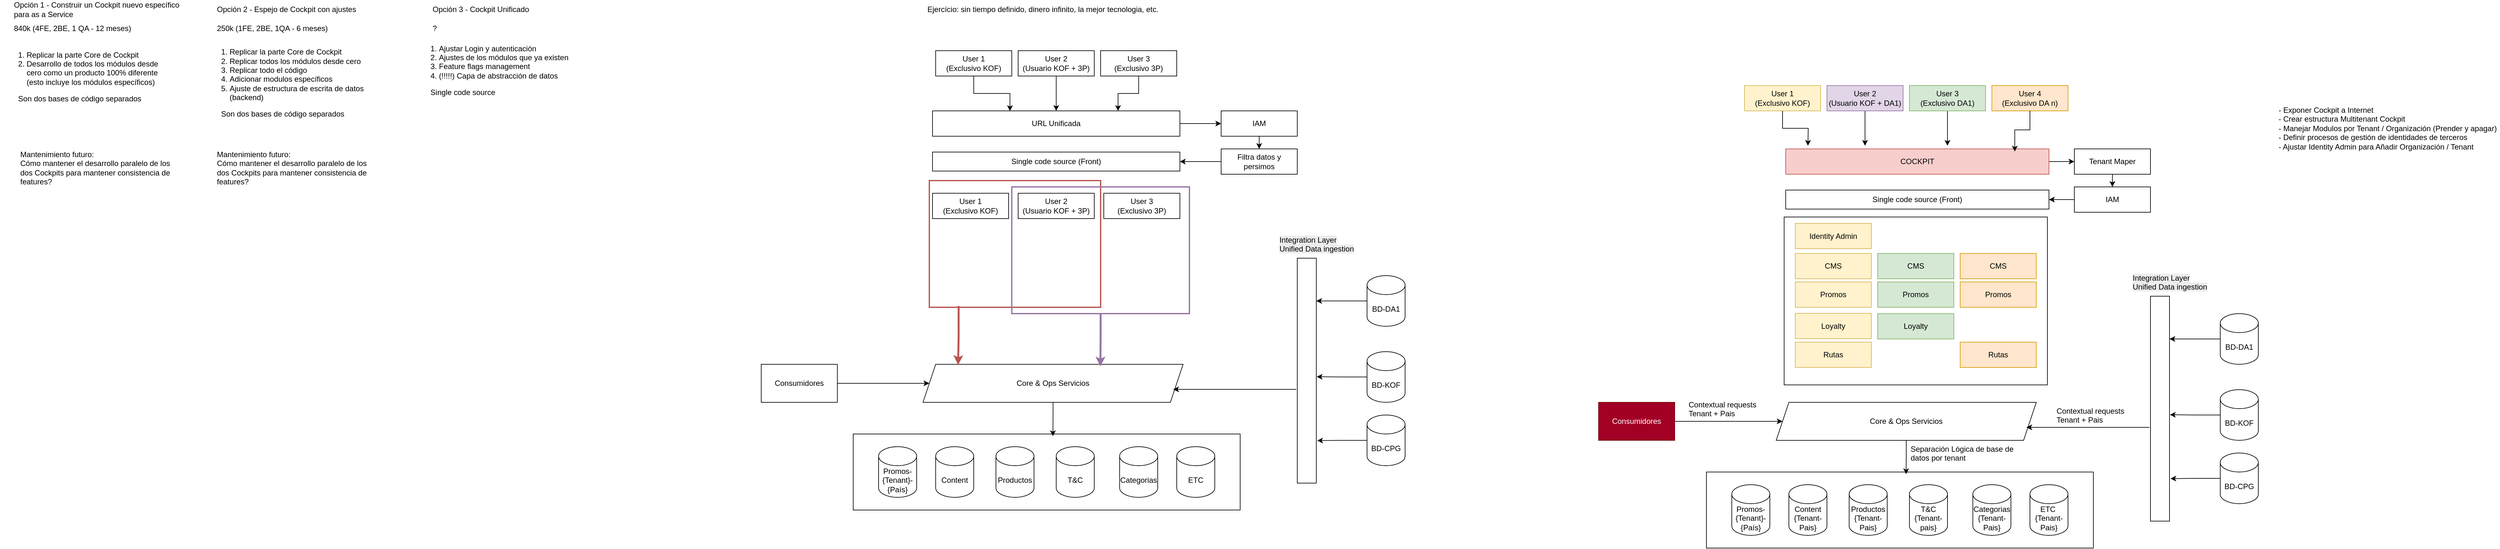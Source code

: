 <mxfile version="28.2.7">
  <diagram name="Página-1" id="Wu7hwuElQsuPuDVvXg_v">
    <mxGraphModel dx="1220" dy="680" grid="1" gridSize="10" guides="1" tooltips="1" connect="1" arrows="1" fold="1" page="1" pageScale="1" pageWidth="827" pageHeight="1169" math="0" shadow="0">
      <root>
        <mxCell id="0" />
        <mxCell id="1" parent="0" />
        <mxCell id="STXeZqaqaA8GETc3Noo8-48" value="" style="rounded=0;whiteSpace=wrap;html=1;" parent="1" vertex="1">
          <mxGeometry x="1545" y="735" width="610" height="120" as="geometry" />
        </mxCell>
        <mxCell id="fRw4ySLKxj_TL49dyoCy-1" value="Opción 1 - Construir un Cockpit nuevo específico para as a Service" style="text;html=1;align=left;verticalAlign=middle;whiteSpace=wrap;rounded=0;" parent="1" vertex="1">
          <mxGeometry x="220" y="50" width="270" height="30" as="geometry" />
        </mxCell>
        <mxCell id="fRw4ySLKxj_TL49dyoCy-2" value="Opción 2 - Espejo de Cockpit con ajustes" style="text;html=1;align=left;verticalAlign=middle;whiteSpace=wrap;rounded=0;" parent="1" vertex="1">
          <mxGeometry x="540" y="50" width="240" height="30" as="geometry" />
        </mxCell>
        <mxCell id="fRw4ySLKxj_TL49dyoCy-3" value="840k (4FE, 2BE, 1 QA - 12 meses)" style="text;html=1;align=left;verticalAlign=middle;whiteSpace=wrap;rounded=0;" parent="1" vertex="1">
          <mxGeometry x="220" y="80" width="200" height="30" as="geometry" />
        </mxCell>
        <mxCell id="fRw4ySLKxj_TL49dyoCy-4" value="&lt;ol&gt;&lt;li&gt;Replicar la parte Core de Cockpit&lt;/li&gt;&lt;li&gt;Desarrollo de todos los módulos desde cero como un producto 100% diferente (esto incluye los módulos específicos)&amp;nbsp;&lt;/li&gt;&lt;/ol&gt;&lt;div&gt;&lt;span style=&quot;white-space: pre;&quot;&gt;&#x9;&lt;/span&gt;Son dos bases de código separados&lt;/div&gt;" style="text;html=1;align=left;verticalAlign=middle;whiteSpace=wrap;rounded=0;" parent="1" vertex="1">
          <mxGeometry x="200" y="135" width="250" height="60" as="geometry" />
        </mxCell>
        <mxCell id="fRw4ySLKxj_TL49dyoCy-5" value="&lt;ol&gt;&lt;li&gt;Replicar la parte Core de Cockpit&lt;/li&gt;&lt;li&gt;Replicar todos los módulos desde cero&lt;/li&gt;&lt;li&gt;Replicar todo el código&lt;/li&gt;&lt;li&gt;Adicionar modulos específicos&lt;/li&gt;&lt;li&gt;Ajuste de estructura de escrita de datos (backend)&lt;/li&gt;&lt;/ol&gt;&lt;div&gt;&lt;span style=&quot;white-space: pre;&quot;&gt;&#x9;&lt;/span&gt;Son dos bases de código separados&lt;/div&gt;" style="text;html=1;align=left;verticalAlign=middle;whiteSpace=wrap;rounded=0;" parent="1" vertex="1">
          <mxGeometry x="520" y="130" width="260" height="90" as="geometry" />
        </mxCell>
        <mxCell id="fRw4ySLKxj_TL49dyoCy-6" value="Opción 3 - Cockpit Unificado" style="text;html=1;align=left;verticalAlign=middle;whiteSpace=wrap;rounded=0;" parent="1" vertex="1">
          <mxGeometry x="880" y="50" width="170" height="30" as="geometry" />
        </mxCell>
        <mxCell id="fRw4ySLKxj_TL49dyoCy-8" value="250k (1FE, 2BE, 1QA - 6 meses)" style="text;html=1;align=left;verticalAlign=middle;whiteSpace=wrap;rounded=0;" parent="1" vertex="1">
          <mxGeometry x="540" y="80" width="220" height="30" as="geometry" />
        </mxCell>
        <mxCell id="fRw4ySLKxj_TL49dyoCy-9" value="Mantenimiento futuro:&lt;div&gt;Cómo mantener el desarrollo paralelo de los dos Cockpits para mantener consistencia de features?&lt;/div&gt;" style="text;html=1;align=left;verticalAlign=middle;whiteSpace=wrap;rounded=0;" parent="1" vertex="1">
          <mxGeometry x="540" y="290" width="250" height="50" as="geometry" />
        </mxCell>
        <mxCell id="STXeZqaqaA8GETc3Noo8-1" value="Mantenimiento futuro:&lt;div&gt;Cómo mantener el desarrollo paralelo de los dos Cockpits para mantener consistencia de features?&lt;/div&gt;" style="text;html=1;align=left;verticalAlign=middle;whiteSpace=wrap;rounded=0;" parent="1" vertex="1">
          <mxGeometry x="230" y="290" width="250" height="50" as="geometry" />
        </mxCell>
        <mxCell id="STXeZqaqaA8GETc3Noo8-2" value="Ejercício: sin tiempo definido, dinero infinito, la mejor tecnologia, etc." style="text;html=1;align=left;verticalAlign=middle;whiteSpace=wrap;rounded=0;" parent="1" vertex="1">
          <mxGeometry x="1660" y="50" width="410" height="30" as="geometry" />
        </mxCell>
        <mxCell id="STXeZqaqaA8GETc3Noo8-16" style="edgeStyle=orthogonalEdgeStyle;rounded=0;orthogonalLoop=1;jettySize=auto;html=1;exitX=1;exitY=0.5;exitDx=0;exitDy=0;" parent="1" source="STXeZqaqaA8GETc3Noo8-3" target="STXeZqaqaA8GETc3Noo8-15" edge="1">
          <mxGeometry relative="1" as="geometry" />
        </mxCell>
        <mxCell id="STXeZqaqaA8GETc3Noo8-3" value="URL Unificada" style="rounded=0;whiteSpace=wrap;html=1;" parent="1" vertex="1">
          <mxGeometry x="1670" y="225" width="390" height="40" as="geometry" />
        </mxCell>
        <mxCell id="STXeZqaqaA8GETc3Noo8-4" value="User 1&lt;br&gt;(Exclusivo KOF)" style="rounded=0;whiteSpace=wrap;html=1;" parent="1" vertex="1">
          <mxGeometry x="1675" y="130" width="120" height="40" as="geometry" />
        </mxCell>
        <mxCell id="STXeZqaqaA8GETc3Noo8-8" style="edgeStyle=orthogonalEdgeStyle;rounded=0;orthogonalLoop=1;jettySize=auto;html=1;" parent="1" source="STXeZqaqaA8GETc3Noo8-5" target="STXeZqaqaA8GETc3Noo8-3" edge="1">
          <mxGeometry relative="1" as="geometry" />
        </mxCell>
        <mxCell id="STXeZqaqaA8GETc3Noo8-5" value="User 2&lt;br&gt;(Usuario KOF + 3P)" style="rounded=0;whiteSpace=wrap;html=1;" parent="1" vertex="1">
          <mxGeometry x="1805" y="130" width="120" height="40" as="geometry" />
        </mxCell>
        <mxCell id="STXeZqaqaA8GETc3Noo8-9" style="edgeStyle=orthogonalEdgeStyle;rounded=0;orthogonalLoop=1;jettySize=auto;html=1;entryX=0.75;entryY=0;entryDx=0;entryDy=0;" parent="1" source="STXeZqaqaA8GETc3Noo8-6" target="STXeZqaqaA8GETc3Noo8-3" edge="1">
          <mxGeometry relative="1" as="geometry" />
        </mxCell>
        <mxCell id="STXeZqaqaA8GETc3Noo8-6" value="User 3&lt;br&gt;(Exclusivo 3P)" style="rounded=0;whiteSpace=wrap;html=1;" parent="1" vertex="1">
          <mxGeometry x="1935" y="130" width="120" height="40" as="geometry" />
        </mxCell>
        <mxCell id="STXeZqaqaA8GETc3Noo8-7" style="edgeStyle=orthogonalEdgeStyle;rounded=0;orthogonalLoop=1;jettySize=auto;html=1;entryX=0.313;entryY=0.006;entryDx=0;entryDy=0;entryPerimeter=0;" parent="1" source="STXeZqaqaA8GETc3Noo8-4" target="STXeZqaqaA8GETc3Noo8-3" edge="1">
          <mxGeometry relative="1" as="geometry" />
        </mxCell>
        <mxCell id="STXeZqaqaA8GETc3Noo8-10" value="User 1&lt;br&gt;(Exclusivo KOF)" style="rounded=0;whiteSpace=wrap;html=1;" parent="1" vertex="1">
          <mxGeometry x="1670" y="355" width="120" height="40" as="geometry" />
        </mxCell>
        <mxCell id="STXeZqaqaA8GETc3Noo8-11" value="User 2&lt;br&gt;(Usuario KOF + 3P)" style="rounded=0;whiteSpace=wrap;html=1;" parent="1" vertex="1">
          <mxGeometry x="1805" y="355" width="120" height="40" as="geometry" />
        </mxCell>
        <mxCell id="STXeZqaqaA8GETc3Noo8-12" value="User 3&lt;br&gt;(Exclusivo 3P)" style="rounded=0;whiteSpace=wrap;html=1;" parent="1" vertex="1">
          <mxGeometry x="1940" y="355" width="120" height="40" as="geometry" />
        </mxCell>
        <mxCell id="STXeZqaqaA8GETc3Noo8-14" value="Single code source (Front)" style="rounded=0;whiteSpace=wrap;html=1;" parent="1" vertex="1">
          <mxGeometry x="1670" y="290" width="390" height="30" as="geometry" />
        </mxCell>
        <mxCell id="STXeZqaqaA8GETc3Noo8-19" style="edgeStyle=orthogonalEdgeStyle;rounded=0;orthogonalLoop=1;jettySize=auto;html=1;" parent="1" source="STXeZqaqaA8GETc3Noo8-15" target="STXeZqaqaA8GETc3Noo8-18" edge="1">
          <mxGeometry relative="1" as="geometry" />
        </mxCell>
        <mxCell id="STXeZqaqaA8GETc3Noo8-15" value="IAM" style="rounded=0;whiteSpace=wrap;html=1;" parent="1" vertex="1">
          <mxGeometry x="2125" y="225" width="120" height="40" as="geometry" />
        </mxCell>
        <mxCell id="STXeZqaqaA8GETc3Noo8-20" style="edgeStyle=orthogonalEdgeStyle;rounded=0;orthogonalLoop=1;jettySize=auto;html=1;" parent="1" source="STXeZqaqaA8GETc3Noo8-18" target="STXeZqaqaA8GETc3Noo8-14" edge="1">
          <mxGeometry relative="1" as="geometry" />
        </mxCell>
        <mxCell id="STXeZqaqaA8GETc3Noo8-18" value="Filtra datos y persimos" style="rounded=0;whiteSpace=wrap;html=1;" parent="1" vertex="1">
          <mxGeometry x="2125" y="285" width="120" height="40" as="geometry" />
        </mxCell>
        <mxCell id="STXeZqaqaA8GETc3Noo8-21" value="" style="rounded=0;whiteSpace=wrap;html=1;fillColor=none;strokeColor=#b85450;strokeWidth=2;" parent="1" vertex="1">
          <mxGeometry x="1665" y="335" width="270" height="200" as="geometry" />
        </mxCell>
        <mxCell id="STXeZqaqaA8GETc3Noo8-22" value="" style="rounded=0;whiteSpace=wrap;html=1;fillColor=none;strokeColor=#9673a6;strokeWidth=2;" parent="1" vertex="1">
          <mxGeometry x="1795" y="345" width="280" height="200" as="geometry" />
        </mxCell>
        <mxCell id="STXeZqaqaA8GETc3Noo8-28" value="Core &amp;amp; Ops Servicios" style="shape=parallelogram;perimeter=parallelogramPerimeter;whiteSpace=wrap;html=1;fixedSize=1;" parent="1" vertex="1">
          <mxGeometry x="1655" y="625" width="410" height="60" as="geometry" />
        </mxCell>
        <mxCell id="STXeZqaqaA8GETc3Noo8-29" value="BD-DA1" style="shape=cylinder3;whiteSpace=wrap;html=1;boundedLbl=1;backgroundOutline=1;size=15;" parent="1" vertex="1">
          <mxGeometry x="2355" y="485" width="60" height="80" as="geometry" />
        </mxCell>
        <mxCell id="STXeZqaqaA8GETc3Noo8-30" value="BD-KOF" style="shape=cylinder3;whiteSpace=wrap;html=1;boundedLbl=1;backgroundOutline=1;size=15;" parent="1" vertex="1">
          <mxGeometry x="2355" y="605" width="60" height="80" as="geometry" />
        </mxCell>
        <mxCell id="STXeZqaqaA8GETc3Noo8-31" value="BD-CPG" style="shape=cylinder3;whiteSpace=wrap;html=1;boundedLbl=1;backgroundOutline=1;size=15;" parent="1" vertex="1">
          <mxGeometry x="2355" y="705" width="60" height="80" as="geometry" />
        </mxCell>
        <mxCell id="STXeZqaqaA8GETc3Noo8-32" value="" style="rounded=0;whiteSpace=wrap;html=1;" parent="1" vertex="1">
          <mxGeometry x="2245" y="457.5" width="30" height="355" as="geometry" />
        </mxCell>
        <mxCell id="STXeZqaqaA8GETc3Noo8-33" value="&lt;span style=&quot;color: rgb(0, 0, 0); font-family: Helvetica; font-size: 12px; font-style: normal; font-variant-ligatures: normal; font-variant-caps: normal; font-weight: 400; letter-spacing: normal; orphans: 2; text-align: center; text-indent: 0px; text-transform: none; widows: 2; word-spacing: 0px; -webkit-text-stroke-width: 0px; white-space: normal; background-color: rgb(236, 236, 236); text-decoration-thickness: initial; text-decoration-style: initial; text-decoration-color: initial; float: none; display: inline !important;&quot;&gt;Integration Layer&lt;br&gt;Unified Data ingestion&lt;/span&gt;" style="text;whiteSpace=wrap;html=1;" parent="1" vertex="1">
          <mxGeometry x="2215" y="415" width="150" height="27.5" as="geometry" />
        </mxCell>
        <mxCell id="STXeZqaqaA8GETc3Noo8-34" style="edgeStyle=orthogonalEdgeStyle;rounded=0;orthogonalLoop=1;jettySize=auto;html=1;exitX=0;exitY=0.5;exitDx=0;exitDy=0;exitPerimeter=0;entryX=1;entryY=0.19;entryDx=0;entryDy=0;entryPerimeter=0;" parent="1" source="STXeZqaqaA8GETc3Noo8-29" target="STXeZqaqaA8GETc3Noo8-32" edge="1">
          <mxGeometry relative="1" as="geometry" />
        </mxCell>
        <mxCell id="STXeZqaqaA8GETc3Noo8-35" style="edgeStyle=orthogonalEdgeStyle;rounded=0;orthogonalLoop=1;jettySize=auto;html=1;exitX=0;exitY=0.5;exitDx=0;exitDy=0;exitPerimeter=0;entryX=1.023;entryY=0.527;entryDx=0;entryDy=0;entryPerimeter=0;" parent="1" source="STXeZqaqaA8GETc3Noo8-30" target="STXeZqaqaA8GETc3Noo8-32" edge="1">
          <mxGeometry relative="1" as="geometry" />
        </mxCell>
        <mxCell id="STXeZqaqaA8GETc3Noo8-36" style="edgeStyle=orthogonalEdgeStyle;rounded=0;orthogonalLoop=1;jettySize=auto;html=1;exitX=0;exitY=0.5;exitDx=0;exitDy=0;exitPerimeter=0;entryX=1.049;entryY=0.811;entryDx=0;entryDy=0;entryPerimeter=0;" parent="1" source="STXeZqaqaA8GETc3Noo8-31" target="STXeZqaqaA8GETc3Noo8-32" edge="1">
          <mxGeometry relative="1" as="geometry" />
        </mxCell>
        <mxCell id="STXeZqaqaA8GETc3Noo8-37" style="edgeStyle=orthogonalEdgeStyle;rounded=0;orthogonalLoop=1;jettySize=auto;html=1;exitX=-0.054;exitY=0.583;exitDx=0;exitDy=0;entryX=0.962;entryY=0.658;entryDx=0;entryDy=0;entryPerimeter=0;exitPerimeter=0;" parent="1" source="STXeZqaqaA8GETc3Noo8-32" target="STXeZqaqaA8GETc3Noo8-28" edge="1">
          <mxGeometry relative="1" as="geometry" />
        </mxCell>
        <mxCell id="STXeZqaqaA8GETc3Noo8-39" value="Promos-{Tenant}-{País}" style="shape=cylinder3;whiteSpace=wrap;html=1;boundedLbl=1;backgroundOutline=1;size=15;" parent="1" vertex="1">
          <mxGeometry x="1585" y="755" width="60" height="80" as="geometry" />
        </mxCell>
        <mxCell id="STXeZqaqaA8GETc3Noo8-40" value="Content" style="shape=cylinder3;whiteSpace=wrap;html=1;boundedLbl=1;backgroundOutline=1;size=15;" parent="1" vertex="1">
          <mxGeometry x="1675" y="755" width="60" height="80" as="geometry" />
        </mxCell>
        <mxCell id="STXeZqaqaA8GETc3Noo8-41" value="Productos" style="shape=cylinder3;whiteSpace=wrap;html=1;boundedLbl=1;backgroundOutline=1;size=15;" parent="1" vertex="1">
          <mxGeometry x="1770" y="755" width="60" height="80" as="geometry" />
        </mxCell>
        <mxCell id="STXeZqaqaA8GETc3Noo8-42" value="T&amp;amp;C" style="shape=cylinder3;whiteSpace=wrap;html=1;boundedLbl=1;backgroundOutline=1;size=15;" parent="1" vertex="1">
          <mxGeometry x="1865" y="755" width="60" height="80" as="geometry" />
        </mxCell>
        <mxCell id="STXeZqaqaA8GETc3Noo8-43" value="Categorias" style="shape=cylinder3;whiteSpace=wrap;html=1;boundedLbl=1;backgroundOutline=1;size=15;" parent="1" vertex="1">
          <mxGeometry x="1965" y="755" width="60" height="80" as="geometry" />
        </mxCell>
        <mxCell id="STXeZqaqaA8GETc3Noo8-44" value="ETC" style="shape=cylinder3;whiteSpace=wrap;html=1;boundedLbl=1;backgroundOutline=1;size=15;" parent="1" vertex="1">
          <mxGeometry x="2055" y="755" width="60" height="80" as="geometry" />
        </mxCell>
        <mxCell id="STXeZqaqaA8GETc3Noo8-45" style="edgeStyle=orthogonalEdgeStyle;rounded=0;orthogonalLoop=1;jettySize=auto;html=1;entryX=0.135;entryY=0.017;entryDx=0;entryDy=0;entryPerimeter=0;exitX=0.171;exitY=0.99;exitDx=0;exitDy=0;exitPerimeter=0;fillColor=#f8cecc;strokeColor=#b85450;strokeWidth=3;" parent="1" source="STXeZqaqaA8GETc3Noo8-21" target="STXeZqaqaA8GETc3Noo8-28" edge="1">
          <mxGeometry relative="1" as="geometry" />
        </mxCell>
        <mxCell id="STXeZqaqaA8GETc3Noo8-46" style="edgeStyle=orthogonalEdgeStyle;rounded=0;orthogonalLoop=1;jettySize=auto;html=1;entryX=0.682;entryY=0.054;entryDx=0;entryDy=0;entryPerimeter=0;fillColor=#e1d5e7;strokeColor=#9673a6;strokeWidth=3;" parent="1" source="STXeZqaqaA8GETc3Noo8-22" target="STXeZqaqaA8GETc3Noo8-28" edge="1">
          <mxGeometry relative="1" as="geometry" />
        </mxCell>
        <mxCell id="STXeZqaqaA8GETc3Noo8-49" style="edgeStyle=orthogonalEdgeStyle;rounded=0;orthogonalLoop=1;jettySize=auto;html=1;entryX=0.516;entryY=0.028;entryDx=0;entryDy=0;entryPerimeter=0;" parent="1" source="STXeZqaqaA8GETc3Noo8-28" target="STXeZqaqaA8GETc3Noo8-48" edge="1">
          <mxGeometry relative="1" as="geometry" />
        </mxCell>
        <mxCell id="STXeZqaqaA8GETc3Noo8-52" style="edgeStyle=orthogonalEdgeStyle;rounded=0;orthogonalLoop=1;jettySize=auto;html=1;exitX=1;exitY=0.5;exitDx=0;exitDy=0;" parent="1" source="STXeZqaqaA8GETc3Noo8-51" target="STXeZqaqaA8GETc3Noo8-28" edge="1">
          <mxGeometry relative="1" as="geometry">
            <mxPoint x="1515" y="655" as="sourcePoint" />
          </mxGeometry>
        </mxCell>
        <mxCell id="STXeZqaqaA8GETc3Noo8-51" value="Consumidores" style="rounded=0;whiteSpace=wrap;html=1;" parent="1" vertex="1">
          <mxGeometry x="1400" y="625" width="120" height="60" as="geometry" />
        </mxCell>
        <mxCell id="STXeZqaqaA8GETc3Noo8-53" value="&lt;ol&gt;&lt;li&gt;Ajustar Login y autenticación&lt;/li&gt;&lt;li&gt;Ajustes de los módulos que ya existen&lt;/li&gt;&lt;li&gt;Feature flags management&lt;/li&gt;&lt;li&gt;(!!!!!) Capa de abstracción de datos&lt;/li&gt;&lt;/ol&gt;&lt;div&gt;&lt;span style=&quot;white-space: pre;&quot;&gt;&#x9;&lt;/span&gt;Single code source&lt;/div&gt;" style="text;html=1;align=left;verticalAlign=middle;whiteSpace=wrap;rounded=0;" parent="1" vertex="1">
          <mxGeometry x="850" y="110" width="260" height="90" as="geometry" />
        </mxCell>
        <mxCell id="STXeZqaqaA8GETc3Noo8-54" value="?" style="text;html=1;align=left;verticalAlign=middle;whiteSpace=wrap;rounded=0;" parent="1" vertex="1">
          <mxGeometry x="880" y="80" width="220" height="30" as="geometry" />
        </mxCell>
        <mxCell id="oagNUMbqZlV5k69SQIgw-1" value="" style="rounded=0;whiteSpace=wrap;html=1;" vertex="1" parent="1">
          <mxGeometry x="2890" y="795" width="610" height="120" as="geometry" />
        </mxCell>
        <mxCell id="oagNUMbqZlV5k69SQIgw-3" style="edgeStyle=orthogonalEdgeStyle;rounded=0;orthogonalLoop=1;jettySize=auto;html=1;exitX=1;exitY=0.5;exitDx=0;exitDy=0;" edge="1" parent="1" source="oagNUMbqZlV5k69SQIgw-4" target="oagNUMbqZlV5k69SQIgw-16">
          <mxGeometry relative="1" as="geometry" />
        </mxCell>
        <mxCell id="oagNUMbqZlV5k69SQIgw-4" value="COCKPIT" style="rounded=0;whiteSpace=wrap;html=1;fillColor=#f8cecc;strokeColor=#b85450;" vertex="1" parent="1">
          <mxGeometry x="3015" y="285" width="415" height="40" as="geometry" />
        </mxCell>
        <mxCell id="oagNUMbqZlV5k69SQIgw-5" value="User 1&lt;br&gt;(Exclusivo KOF)" style="rounded=0;whiteSpace=wrap;html=1;fillColor=#fff2cc;strokeColor=#d6b656;align=center;verticalAlign=middle;fontFamily=Helvetica;fontSize=12;fontColor=default;" vertex="1" parent="1">
          <mxGeometry x="2950" y="185" width="120" height="40" as="geometry" />
        </mxCell>
        <mxCell id="oagNUMbqZlV5k69SQIgw-6" style="edgeStyle=orthogonalEdgeStyle;rounded=0;orthogonalLoop=1;jettySize=auto;html=1;" edge="1" parent="1" source="oagNUMbqZlV5k69SQIgw-7">
          <mxGeometry relative="1" as="geometry">
            <mxPoint x="3140" y="280" as="targetPoint" />
          </mxGeometry>
        </mxCell>
        <mxCell id="oagNUMbqZlV5k69SQIgw-7" value="User 2&lt;br&gt;(Usuario KOF + DA1)" style="rounded=0;whiteSpace=wrap;html=1;fillColor=#e1d5e7;strokeColor=#9673a6;" vertex="1" parent="1">
          <mxGeometry x="3080" y="185" width="120" height="40" as="geometry" />
        </mxCell>
        <mxCell id="oagNUMbqZlV5k69SQIgw-8" style="edgeStyle=orthogonalEdgeStyle;rounded=0;orthogonalLoop=1;jettySize=auto;html=1;" edge="1" parent="1" source="oagNUMbqZlV5k69SQIgw-9">
          <mxGeometry relative="1" as="geometry">
            <mxPoint x="3270" y="280" as="targetPoint" />
          </mxGeometry>
        </mxCell>
        <mxCell id="oagNUMbqZlV5k69SQIgw-9" value="User 3&lt;br&gt;(Exclusivo DA1)" style="rounded=0;whiteSpace=wrap;html=1;fillColor=#d5e8d4;strokeColor=#82b366;" vertex="1" parent="1">
          <mxGeometry x="3210" y="185" width="120" height="40" as="geometry" />
        </mxCell>
        <mxCell id="oagNUMbqZlV5k69SQIgw-10" style="edgeStyle=orthogonalEdgeStyle;rounded=0;orthogonalLoop=1;jettySize=auto;html=1;" edge="1" parent="1" source="oagNUMbqZlV5k69SQIgw-5">
          <mxGeometry relative="1" as="geometry">
            <mxPoint x="3050" y="280" as="targetPoint" />
          </mxGeometry>
        </mxCell>
        <mxCell id="oagNUMbqZlV5k69SQIgw-14" value="Single code source (Front)" style="rounded=0;whiteSpace=wrap;html=1;" vertex="1" parent="1">
          <mxGeometry x="3015" y="350" width="415" height="30" as="geometry" />
        </mxCell>
        <mxCell id="oagNUMbqZlV5k69SQIgw-15" style="edgeStyle=orthogonalEdgeStyle;rounded=0;orthogonalLoop=1;jettySize=auto;html=1;" edge="1" parent="1" source="oagNUMbqZlV5k69SQIgw-16" target="oagNUMbqZlV5k69SQIgw-18">
          <mxGeometry relative="1" as="geometry" />
        </mxCell>
        <mxCell id="oagNUMbqZlV5k69SQIgw-16" value="Tenant Maper" style="rounded=0;whiteSpace=wrap;html=1;" vertex="1" parent="1">
          <mxGeometry x="3470" y="285" width="120" height="40" as="geometry" />
        </mxCell>
        <mxCell id="oagNUMbqZlV5k69SQIgw-17" style="edgeStyle=orthogonalEdgeStyle;rounded=0;orthogonalLoop=1;jettySize=auto;html=1;" edge="1" parent="1" source="oagNUMbqZlV5k69SQIgw-18" target="oagNUMbqZlV5k69SQIgw-14">
          <mxGeometry relative="1" as="geometry" />
        </mxCell>
        <mxCell id="oagNUMbqZlV5k69SQIgw-18" value="IAM" style="rounded=0;whiteSpace=wrap;html=1;" vertex="1" parent="1">
          <mxGeometry x="3470" y="345" width="120" height="40" as="geometry" />
        </mxCell>
        <mxCell id="oagNUMbqZlV5k69SQIgw-21" value="Core &amp;amp; Ops Servicios" style="shape=parallelogram;perimeter=parallelogramPerimeter;whiteSpace=wrap;html=1;fixedSize=1;" vertex="1" parent="1">
          <mxGeometry x="3000" y="685" width="410" height="60" as="geometry" />
        </mxCell>
        <mxCell id="oagNUMbqZlV5k69SQIgw-22" value="BD-DA1" style="shape=cylinder3;whiteSpace=wrap;html=1;boundedLbl=1;backgroundOutline=1;size=15;" vertex="1" parent="1">
          <mxGeometry x="3700" y="545" width="60" height="80" as="geometry" />
        </mxCell>
        <mxCell id="oagNUMbqZlV5k69SQIgw-23" value="BD-KOF" style="shape=cylinder3;whiteSpace=wrap;html=1;boundedLbl=1;backgroundOutline=1;size=15;" vertex="1" parent="1">
          <mxGeometry x="3700" y="665" width="60" height="80" as="geometry" />
        </mxCell>
        <mxCell id="oagNUMbqZlV5k69SQIgw-24" value="BD-CPG" style="shape=cylinder3;whiteSpace=wrap;html=1;boundedLbl=1;backgroundOutline=1;size=15;" vertex="1" parent="1">
          <mxGeometry x="3700" y="765" width="60" height="80" as="geometry" />
        </mxCell>
        <mxCell id="oagNUMbqZlV5k69SQIgw-25" value="" style="rounded=0;whiteSpace=wrap;html=1;" vertex="1" parent="1">
          <mxGeometry x="3590" y="517.5" width="30" height="355" as="geometry" />
        </mxCell>
        <mxCell id="oagNUMbqZlV5k69SQIgw-26" value="&lt;span style=&quot;color: rgb(0, 0, 0); font-family: Helvetica; font-size: 12px; font-style: normal; font-variant-ligatures: normal; font-variant-caps: normal; font-weight: 400; letter-spacing: normal; orphans: 2; text-align: center; text-indent: 0px; text-transform: none; widows: 2; word-spacing: 0px; -webkit-text-stroke-width: 0px; white-space: normal; background-color: rgb(236, 236, 236); text-decoration-thickness: initial; text-decoration-style: initial; text-decoration-color: initial; float: none; display: inline !important;&quot;&gt;Integration Layer&lt;br&gt;Unified Data ingestion&lt;/span&gt;" style="text;whiteSpace=wrap;html=1;" vertex="1" parent="1">
          <mxGeometry x="3560" y="475" width="150" height="27.5" as="geometry" />
        </mxCell>
        <mxCell id="oagNUMbqZlV5k69SQIgw-27" style="edgeStyle=orthogonalEdgeStyle;rounded=0;orthogonalLoop=1;jettySize=auto;html=1;exitX=0;exitY=0.5;exitDx=0;exitDy=0;exitPerimeter=0;entryX=1;entryY=0.19;entryDx=0;entryDy=0;entryPerimeter=0;" edge="1" parent="1" source="oagNUMbqZlV5k69SQIgw-22" target="oagNUMbqZlV5k69SQIgw-25">
          <mxGeometry relative="1" as="geometry" />
        </mxCell>
        <mxCell id="oagNUMbqZlV5k69SQIgw-28" style="edgeStyle=orthogonalEdgeStyle;rounded=0;orthogonalLoop=1;jettySize=auto;html=1;exitX=0;exitY=0.5;exitDx=0;exitDy=0;exitPerimeter=0;entryX=1.023;entryY=0.527;entryDx=0;entryDy=0;entryPerimeter=0;" edge="1" parent="1" source="oagNUMbqZlV5k69SQIgw-23" target="oagNUMbqZlV5k69SQIgw-25">
          <mxGeometry relative="1" as="geometry" />
        </mxCell>
        <mxCell id="oagNUMbqZlV5k69SQIgw-29" style="edgeStyle=orthogonalEdgeStyle;rounded=0;orthogonalLoop=1;jettySize=auto;html=1;exitX=0;exitY=0.5;exitDx=0;exitDy=0;exitPerimeter=0;entryX=1.049;entryY=0.811;entryDx=0;entryDy=0;entryPerimeter=0;" edge="1" parent="1" source="oagNUMbqZlV5k69SQIgw-24" target="oagNUMbqZlV5k69SQIgw-25">
          <mxGeometry relative="1" as="geometry" />
        </mxCell>
        <mxCell id="oagNUMbqZlV5k69SQIgw-30" style="edgeStyle=orthogonalEdgeStyle;rounded=0;orthogonalLoop=1;jettySize=auto;html=1;exitX=-0.054;exitY=0.583;exitDx=0;exitDy=0;entryX=0.962;entryY=0.658;entryDx=0;entryDy=0;entryPerimeter=0;exitPerimeter=0;" edge="1" parent="1" source="oagNUMbqZlV5k69SQIgw-25" target="oagNUMbqZlV5k69SQIgw-21">
          <mxGeometry relative="1" as="geometry" />
        </mxCell>
        <mxCell id="oagNUMbqZlV5k69SQIgw-31" value="Promos-{Tenant}-{País}" style="shape=cylinder3;whiteSpace=wrap;html=1;boundedLbl=1;backgroundOutline=1;size=15;" vertex="1" parent="1">
          <mxGeometry x="2930" y="815" width="60" height="80" as="geometry" />
        </mxCell>
        <mxCell id="oagNUMbqZlV5k69SQIgw-32" value="Content&lt;div&gt;{Tenant-Pais}&lt;/div&gt;" style="shape=cylinder3;whiteSpace=wrap;html=1;boundedLbl=1;backgroundOutline=1;size=15;" vertex="1" parent="1">
          <mxGeometry x="3020" y="815" width="60" height="80" as="geometry" />
        </mxCell>
        <mxCell id="oagNUMbqZlV5k69SQIgw-33" value="Productos {Tenant-Pais}" style="shape=cylinder3;whiteSpace=wrap;html=1;boundedLbl=1;backgroundOutline=1;size=15;" vertex="1" parent="1">
          <mxGeometry x="3115" y="815" width="60" height="80" as="geometry" />
        </mxCell>
        <mxCell id="oagNUMbqZlV5k69SQIgw-34" value="T&amp;amp;C&lt;div&gt;{Tenant-pais}&lt;/div&gt;" style="shape=cylinder3;whiteSpace=wrap;html=1;boundedLbl=1;backgroundOutline=1;size=15;" vertex="1" parent="1">
          <mxGeometry x="3210" y="815" width="60" height="80" as="geometry" />
        </mxCell>
        <mxCell id="oagNUMbqZlV5k69SQIgw-35" value="Categorias {Tenant-Pais}" style="shape=cylinder3;whiteSpace=wrap;html=1;boundedLbl=1;backgroundOutline=1;size=15;" vertex="1" parent="1">
          <mxGeometry x="3310" y="815" width="60" height="80" as="geometry" />
        </mxCell>
        <mxCell id="oagNUMbqZlV5k69SQIgw-36" value="ETC&amp;nbsp;&lt;br&gt;{Tenant-Pais}" style="shape=cylinder3;whiteSpace=wrap;html=1;boundedLbl=1;backgroundOutline=1;size=15;" vertex="1" parent="1">
          <mxGeometry x="3400" y="815" width="60" height="80" as="geometry" />
        </mxCell>
        <mxCell id="oagNUMbqZlV5k69SQIgw-39" style="edgeStyle=orthogonalEdgeStyle;rounded=0;orthogonalLoop=1;jettySize=auto;html=1;entryX=0.516;entryY=0.028;entryDx=0;entryDy=0;entryPerimeter=0;" edge="1" parent="1" source="oagNUMbqZlV5k69SQIgw-21" target="oagNUMbqZlV5k69SQIgw-1">
          <mxGeometry relative="1" as="geometry" />
        </mxCell>
        <mxCell id="oagNUMbqZlV5k69SQIgw-40" style="edgeStyle=orthogonalEdgeStyle;rounded=0;orthogonalLoop=1;jettySize=auto;html=1;exitX=1;exitY=0.5;exitDx=0;exitDy=0;" edge="1" parent="1" target="oagNUMbqZlV5k69SQIgw-21" source="oagNUMbqZlV5k69SQIgw-41">
          <mxGeometry relative="1" as="geometry">
            <mxPoint x="2860" y="745" as="sourcePoint" />
          </mxGeometry>
        </mxCell>
        <mxCell id="oagNUMbqZlV5k69SQIgw-41" value="Consumidores" style="rounded=0;whiteSpace=wrap;html=1;fillColor=#a20025;fontColor=#ffffff;strokeColor=#6F0000;" vertex="1" parent="1">
          <mxGeometry x="2720" y="685" width="120" height="60" as="geometry" />
        </mxCell>
        <mxCell id="oagNUMbqZlV5k69SQIgw-42" value="&lt;div style=&quot;&quot;&gt;&lt;span style=&quot;background-color: transparent; color: light-dark(rgb(0, 0, 0), rgb(255, 255, 255));&quot;&gt;- Exponer Cockpit a Internet&lt;/span&gt;&lt;/div&gt;&lt;div style=&quot;&quot;&gt;&lt;span style=&quot;background-color: transparent; color: light-dark(rgb(0, 0, 0), rgb(255, 255, 255));&quot;&gt;- Crear estructura Multitenant Cockpit&lt;/span&gt;&lt;/div&gt;&lt;div style=&quot;&quot;&gt;&lt;span style=&quot;background-color: transparent; color: light-dark(rgb(0, 0, 0), rgb(255, 255, 255));&quot;&gt;- Manejar Modulos por Tenant / Organización (Prender y apagar)&lt;/span&gt;&lt;/div&gt;&lt;div style=&quot;&quot;&gt;&lt;span style=&quot;background-color: transparent; color: light-dark(rgb(0, 0, 0), rgb(255, 255, 255));&quot;&gt;- Definir procesos de gestión de identidades de terceros&lt;/span&gt;&lt;/div&gt;&lt;div style=&quot;&quot;&gt;&lt;span style=&quot;background-color: transparent; color: light-dark(rgb(0, 0, 0), rgb(255, 255, 255));&quot;&gt;- Ajustar Identity Admin para Añadir Organización / Tenant&lt;/span&gt;&lt;/div&gt;" style="text;whiteSpace=wrap;html=1;" vertex="1" parent="1">
          <mxGeometry x="3790" y="210" width="350" height="110" as="geometry" />
        </mxCell>
        <mxCell id="oagNUMbqZlV5k69SQIgw-43" value="&lt;div style=&quot;&quot;&gt;&lt;span style=&quot;background-color: transparent; color: light-dark(rgb(0, 0, 0), rgb(255, 255, 255));&quot;&gt;Contextual requests&amp;nbsp;&lt;br&gt;Tenant + Pais&lt;/span&gt;&lt;/div&gt;" style="text;whiteSpace=wrap;html=1;align=left;" vertex="1" parent="1">
          <mxGeometry x="2860" y="675" width="170" height="40" as="geometry" />
        </mxCell>
        <mxCell id="oagNUMbqZlV5k69SQIgw-44" value="&lt;div style=&quot;&quot;&gt;&lt;span style=&quot;background-color: transparent; color: light-dark(rgb(0, 0, 0), rgb(255, 255, 255));&quot;&gt;Contextual requests&amp;nbsp;&lt;br&gt;Tenant + Pais&lt;/span&gt;&lt;/div&gt;" style="text;whiteSpace=wrap;html=1;align=left;" vertex="1" parent="1">
          <mxGeometry x="3440" y="685" width="170" height="40" as="geometry" />
        </mxCell>
        <mxCell id="oagNUMbqZlV5k69SQIgw-45" value="&lt;div style=&quot;&quot;&gt;Separación Lógica de base de datos por tenant&lt;/div&gt;" style="text;whiteSpace=wrap;html=1;align=left;" vertex="1" parent="1">
          <mxGeometry x="3210" y="745" width="170" height="40" as="geometry" />
        </mxCell>
        <mxCell id="oagNUMbqZlV5k69SQIgw-46" value="" style="rounded=0;whiteSpace=wrap;html=1;" vertex="1" parent="1">
          <mxGeometry x="3012.5" y="392.5" width="415" height="265" as="geometry" />
        </mxCell>
        <mxCell id="oagNUMbqZlV5k69SQIgw-47" value="Identity Admin" style="rounded=0;whiteSpace=wrap;html=1;fillColor=#fff2cc;strokeColor=#d6b656;align=center;verticalAlign=middle;fontFamily=Helvetica;fontSize=12;fontColor=default;" vertex="1" parent="1">
          <mxGeometry x="3030" y="402.5" width="120" height="40" as="geometry" />
        </mxCell>
        <mxCell id="oagNUMbqZlV5k69SQIgw-48" value="CMS" style="rounded=0;whiteSpace=wrap;html=1;fillColor=#fff2cc;strokeColor=#d6b656;align=center;verticalAlign=middle;fontFamily=Helvetica;fontSize=12;fontColor=default;" vertex="1" parent="1">
          <mxGeometry x="3030" y="450" width="120" height="40" as="geometry" />
        </mxCell>
        <mxCell id="oagNUMbqZlV5k69SQIgw-49" value="Promos" style="rounded=0;whiteSpace=wrap;html=1;fillColor=#fff2cc;strokeColor=#d6b656;align=center;verticalAlign=middle;fontFamily=Helvetica;fontSize=12;fontColor=default;" vertex="1" parent="1">
          <mxGeometry x="3030" y="495" width="120" height="40" as="geometry" />
        </mxCell>
        <mxCell id="oagNUMbqZlV5k69SQIgw-50" value="Loyalty" style="rounded=0;whiteSpace=wrap;html=1;fillColor=#fff2cc;strokeColor=#d6b656;align=center;verticalAlign=middle;fontFamily=Helvetica;fontSize=12;fontColor=default;" vertex="1" parent="1">
          <mxGeometry x="3030" y="544.5" width="120" height="40" as="geometry" />
        </mxCell>
        <mxCell id="oagNUMbqZlV5k69SQIgw-51" value="User 4&lt;br&gt;(Exclusivo DA n)" style="rounded=0;whiteSpace=wrap;html=1;fillColor=#ffe6cc;strokeColor=#d79b00;" vertex="1" parent="1">
          <mxGeometry x="3340" y="185" width="120" height="40" as="geometry" />
        </mxCell>
        <mxCell id="oagNUMbqZlV5k69SQIgw-53" value="CMS" style="rounded=0;whiteSpace=wrap;html=1;fillColor=#d5e8d4;strokeColor=#82b366;align=center;verticalAlign=middle;fontFamily=Helvetica;fontSize=12;" vertex="1" parent="1">
          <mxGeometry x="3160" y="450" width="120" height="40" as="geometry" />
        </mxCell>
        <mxCell id="oagNUMbqZlV5k69SQIgw-54" value="Promos" style="rounded=0;whiteSpace=wrap;html=1;fillColor=#d5e8d4;strokeColor=#82b366;align=center;verticalAlign=middle;fontFamily=Helvetica;fontSize=12;" vertex="1" parent="1">
          <mxGeometry x="3160" y="495" width="120" height="40" as="geometry" />
        </mxCell>
        <mxCell id="oagNUMbqZlV5k69SQIgw-55" value="Loyalty" style="rounded=0;whiteSpace=wrap;html=1;fillColor=#d5e8d4;strokeColor=#82b366;align=center;verticalAlign=middle;fontFamily=Helvetica;fontSize=12;" vertex="1" parent="1">
          <mxGeometry x="3160" y="545" width="120" height="40" as="geometry" />
        </mxCell>
        <mxCell id="oagNUMbqZlV5k69SQIgw-56" value="CMS" style="rounded=0;whiteSpace=wrap;html=1;fillColor=#ffe6cc;strokeColor=#d79b00;align=center;verticalAlign=middle;fontFamily=Helvetica;fontSize=12;" vertex="1" parent="1">
          <mxGeometry x="3290" y="450" width="120" height="40" as="geometry" />
        </mxCell>
        <mxCell id="oagNUMbqZlV5k69SQIgw-57" value="Promos" style="rounded=0;whiteSpace=wrap;html=1;fillColor=#ffe6cc;strokeColor=#d79b00;align=center;verticalAlign=middle;fontFamily=Helvetica;fontSize=12;" vertex="1" parent="1">
          <mxGeometry x="3290" y="495" width="120" height="40" as="geometry" />
        </mxCell>
        <mxCell id="oagNUMbqZlV5k69SQIgw-59" value="Rutas" style="rounded=0;whiteSpace=wrap;html=1;fillColor=#ffe6cc;strokeColor=#d79b00;align=center;verticalAlign=middle;fontFamily=Helvetica;fontSize=12;" vertex="1" parent="1">
          <mxGeometry x="3290" y="590" width="120" height="40" as="geometry" />
        </mxCell>
        <mxCell id="oagNUMbqZlV5k69SQIgw-60" value="Rutas" style="rounded=0;whiteSpace=wrap;html=1;fillColor=#fff2cc;strokeColor=#d6b656;align=center;verticalAlign=middle;fontFamily=Helvetica;fontSize=12;fontColor=default;" vertex="1" parent="1">
          <mxGeometry x="3030" y="590" width="120" height="40" as="geometry" />
        </mxCell>
        <mxCell id="oagNUMbqZlV5k69SQIgw-61" style="edgeStyle=orthogonalEdgeStyle;rounded=0;orthogonalLoop=1;jettySize=auto;html=1;entryX=0.87;entryY=0.102;entryDx=0;entryDy=0;entryPerimeter=0;" edge="1" parent="1" source="oagNUMbqZlV5k69SQIgw-51" target="oagNUMbqZlV5k69SQIgw-4">
          <mxGeometry relative="1" as="geometry" />
        </mxCell>
        <mxCell id="oagNUMbqZlV5k69SQIgw-62" value="" style="shape=image;html=1;verticalAlign=top;verticalLabelPosition=bottom;labelBackgroundColor=#ffffff;imageAspect=0;aspect=fixed;image=https://icons.diagrams.net/icon-cache1/AIGA_Symbol_Signs-2360/aiga_information-690.svg" vertex="1" parent="1">
          <mxGeometry x="3125.17" y="140" width="29.66" height="30" as="geometry" />
        </mxCell>
      </root>
    </mxGraphModel>
  </diagram>
</mxfile>
